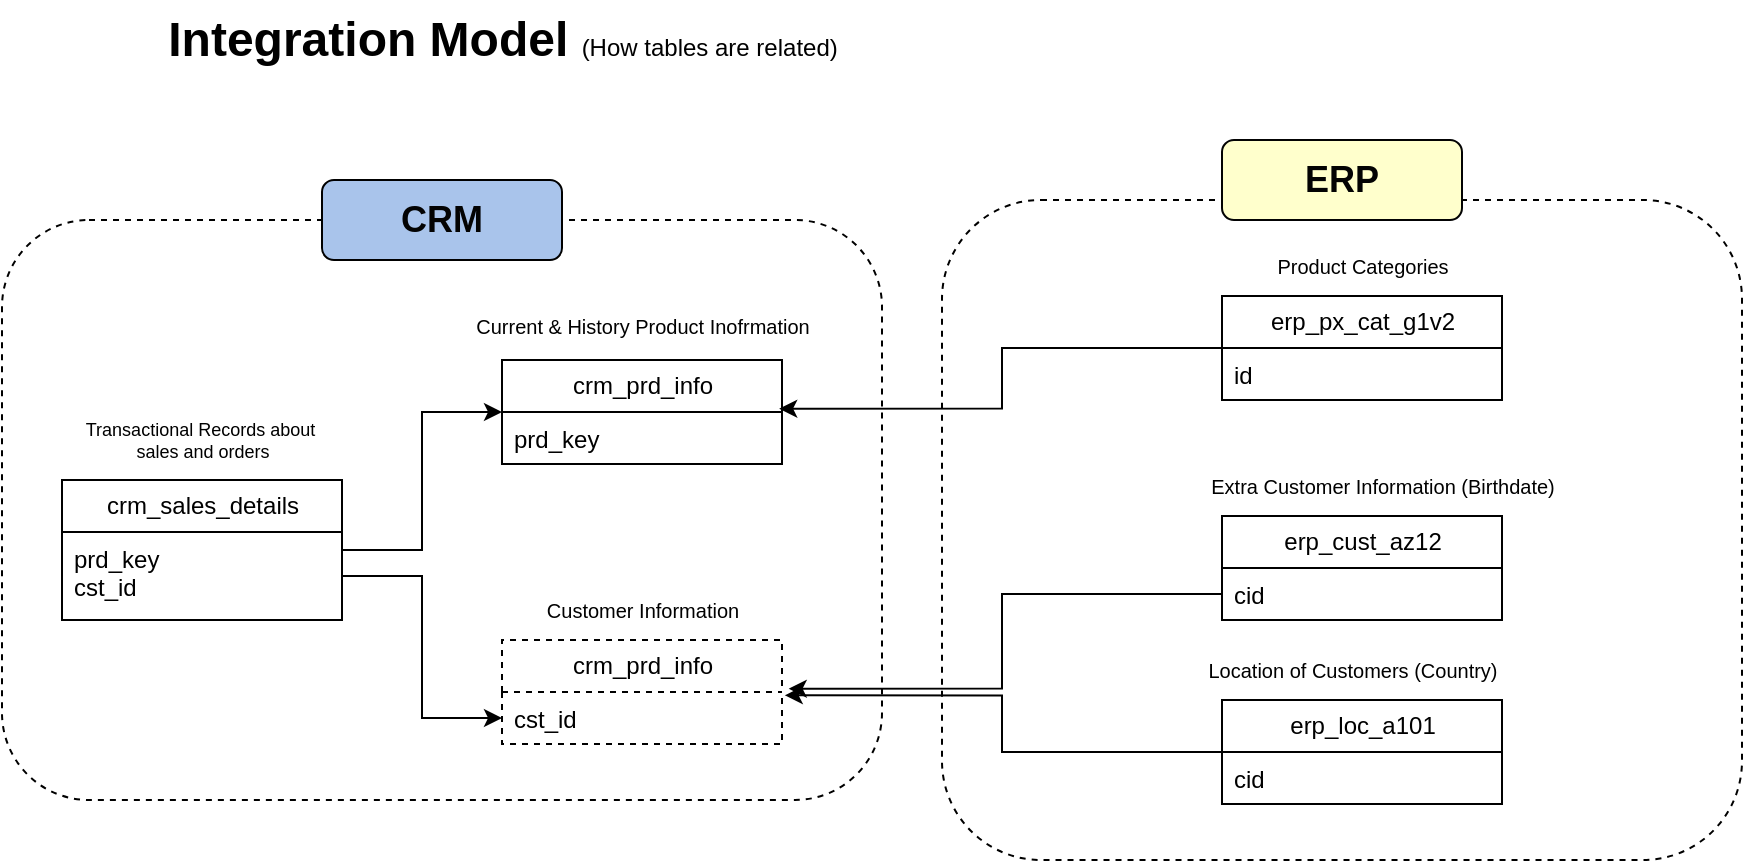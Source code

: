 <mxfile version="28.1.2">
  <diagram name="Page-1" id="GrkqH6zUQo935JGeTeAD">
    <mxGraphModel dx="1622" dy="501" grid="1" gridSize="10" guides="1" tooltips="1" connect="1" arrows="1" fold="1" page="1" pageScale="1" pageWidth="850" pageHeight="1100" math="0" shadow="0">
      <root>
        <mxCell id="0" />
        <mxCell id="1" parent="0" />
        <mxCell id="05mpoEOhicNY9tlORV_2-1" value="&lt;b&gt;&lt;font style=&quot;font-size: 24px;&quot;&gt;Integration Model &lt;/font&gt;&lt;/b&gt;(How tables are related)" style="text;html=1;align=center;verticalAlign=middle;resizable=0;points=[];autosize=1;strokeColor=none;fillColor=none;" vertex="1" parent="1">
          <mxGeometry x="-140" width="360" height="40" as="geometry" />
        </mxCell>
        <mxCell id="05mpoEOhicNY9tlORV_2-21" value="crm_prd_info" style="swimlane;fontStyle=0;childLayout=stackLayout;horizontal=1;startSize=26;fillColor=none;horizontalStack=0;resizeParent=1;resizeParentMax=0;resizeLast=0;collapsible=1;marginBottom=0;html=1;" vertex="1" parent="1">
          <mxGeometry x="40" y="180" width="140" height="52" as="geometry" />
        </mxCell>
        <mxCell id="05mpoEOhicNY9tlORV_2-22" value="prd_key" style="text;strokeColor=none;fillColor=none;align=left;verticalAlign=top;spacingLeft=4;spacingRight=4;overflow=hidden;rotatable=0;points=[[0,0.5],[1,0.5]];portConstraint=eastwest;whiteSpace=wrap;html=1;" vertex="1" parent="05mpoEOhicNY9tlORV_2-21">
          <mxGeometry y="26" width="140" height="26" as="geometry" />
        </mxCell>
        <mxCell id="05mpoEOhicNY9tlORV_2-25" value="crm_prd_info" style="swimlane;fontStyle=0;childLayout=stackLayout;horizontal=1;startSize=26;fillColor=none;horizontalStack=0;resizeParent=1;resizeParentMax=0;resizeLast=0;collapsible=1;marginBottom=0;html=1;dashed=1;" vertex="1" parent="1">
          <mxGeometry x="40" y="320" width="140" height="52" as="geometry" />
        </mxCell>
        <mxCell id="05mpoEOhicNY9tlORV_2-26" value="cst_id" style="text;strokeColor=none;fillColor=none;align=left;verticalAlign=top;spacingLeft=4;spacingRight=4;overflow=hidden;rotatable=0;points=[[0,0.5],[1,0.5]];portConstraint=eastwest;whiteSpace=wrap;html=1;dashed=1;" vertex="1" parent="05mpoEOhicNY9tlORV_2-25">
          <mxGeometry y="26" width="140" height="26" as="geometry" />
        </mxCell>
        <mxCell id="05mpoEOhicNY9tlORV_2-33" style="edgeStyle=orthogonalEdgeStyle;rounded=0;orthogonalLoop=1;jettySize=auto;html=1;entryX=0;entryY=0.5;entryDx=0;entryDy=0;" edge="1" parent="1" source="05mpoEOhicNY9tlORV_2-27" target="05mpoEOhicNY9tlORV_2-21">
          <mxGeometry relative="1" as="geometry" />
        </mxCell>
        <mxCell id="05mpoEOhicNY9tlORV_2-27" value="crm_sales_details" style="swimlane;fontStyle=0;childLayout=stackLayout;horizontal=1;startSize=26;fillColor=none;horizontalStack=0;resizeParent=1;resizeParentMax=0;resizeLast=0;collapsible=1;marginBottom=0;html=1;" vertex="1" parent="1">
          <mxGeometry x="-180" y="240" width="140" height="70" as="geometry" />
        </mxCell>
        <mxCell id="05mpoEOhicNY9tlORV_2-28" value="&lt;div&gt;prd_key&lt;/div&gt;cst_id" style="text;strokeColor=none;fillColor=none;align=left;verticalAlign=top;spacingLeft=4;spacingRight=4;overflow=hidden;rotatable=0;points=[[0,0.5],[1,0.5]];portConstraint=eastwest;whiteSpace=wrap;html=1;" vertex="1" parent="05mpoEOhicNY9tlORV_2-27">
          <mxGeometry y="26" width="140" height="44" as="geometry" />
        </mxCell>
        <mxCell id="05mpoEOhicNY9tlORV_2-29" value="Transactional Records about&amp;nbsp;&lt;div&gt;sales and orders&lt;/div&gt;" style="text;html=1;align=center;verticalAlign=middle;resizable=0;points=[];autosize=1;strokeColor=none;fillColor=none;fontSize=9;" vertex="1" parent="1">
          <mxGeometry x="-180" y="200" width="140" height="40" as="geometry" />
        </mxCell>
        <mxCell id="05mpoEOhicNY9tlORV_2-31" value="erp_px_cat_g1v2" style="swimlane;fontStyle=0;childLayout=stackLayout;horizontal=1;startSize=26;fillColor=none;horizontalStack=0;resizeParent=1;resizeParentMax=0;resizeLast=0;collapsible=1;marginBottom=0;html=1;" vertex="1" parent="1">
          <mxGeometry x="400" y="148" width="140" height="52" as="geometry" />
        </mxCell>
        <mxCell id="05mpoEOhicNY9tlORV_2-32" value="id" style="text;strokeColor=none;fillColor=none;align=left;verticalAlign=top;spacingLeft=4;spacingRight=4;overflow=hidden;rotatable=0;points=[[0,0.5],[1,0.5]];portConstraint=eastwest;whiteSpace=wrap;html=1;" vertex="1" parent="05mpoEOhicNY9tlORV_2-31">
          <mxGeometry y="26" width="140" height="26" as="geometry" />
        </mxCell>
        <mxCell id="05mpoEOhicNY9tlORV_2-34" style="edgeStyle=orthogonalEdgeStyle;rounded=0;orthogonalLoop=1;jettySize=auto;html=1;exitX=1;exitY=0.5;exitDx=0;exitDy=0;entryX=0;entryY=0.5;entryDx=0;entryDy=0;" edge="1" parent="1" source="05mpoEOhicNY9tlORV_2-28" target="05mpoEOhicNY9tlORV_2-26">
          <mxGeometry relative="1" as="geometry" />
        </mxCell>
        <mxCell id="05mpoEOhicNY9tlORV_2-35" value="erp_cust_az12" style="swimlane;fontStyle=0;childLayout=stackLayout;horizontal=1;startSize=26;fillColor=none;horizontalStack=0;resizeParent=1;resizeParentMax=0;resizeLast=0;collapsible=1;marginBottom=0;html=1;" vertex="1" parent="1">
          <mxGeometry x="400" y="258" width="140" height="52" as="geometry" />
        </mxCell>
        <mxCell id="05mpoEOhicNY9tlORV_2-36" value="cid" style="text;strokeColor=none;fillColor=none;align=left;verticalAlign=top;spacingLeft=4;spacingRight=4;overflow=hidden;rotatable=0;points=[[0,0.5],[1,0.5]];portConstraint=eastwest;whiteSpace=wrap;html=1;" vertex="1" parent="05mpoEOhicNY9tlORV_2-35">
          <mxGeometry y="26" width="140" height="26" as="geometry" />
        </mxCell>
        <mxCell id="05mpoEOhicNY9tlORV_2-37" value="erp_loc_a101" style="swimlane;fontStyle=0;childLayout=stackLayout;horizontal=1;startSize=26;fillColor=none;horizontalStack=0;resizeParent=1;resizeParentMax=0;resizeLast=0;collapsible=1;marginBottom=0;html=1;" vertex="1" parent="1">
          <mxGeometry x="400" y="350" width="140" height="52" as="geometry" />
        </mxCell>
        <mxCell id="05mpoEOhicNY9tlORV_2-38" value="cid" style="text;strokeColor=none;fillColor=none;align=left;verticalAlign=top;spacingLeft=4;spacingRight=4;overflow=hidden;rotatable=0;points=[[0,0.5],[1,0.5]];portConstraint=eastwest;whiteSpace=wrap;html=1;" vertex="1" parent="05mpoEOhicNY9tlORV_2-37">
          <mxGeometry y="26" width="140" height="26" as="geometry" />
        </mxCell>
        <mxCell id="05mpoEOhicNY9tlORV_2-39" style="edgeStyle=orthogonalEdgeStyle;rounded=0;orthogonalLoop=1;jettySize=auto;html=1;exitX=0;exitY=0.5;exitDx=0;exitDy=0;entryX=0.99;entryY=-0.064;entryDx=0;entryDy=0;entryPerimeter=0;" edge="1" parent="1" source="05mpoEOhicNY9tlORV_2-31" target="05mpoEOhicNY9tlORV_2-22">
          <mxGeometry relative="1" as="geometry" />
        </mxCell>
        <mxCell id="05mpoEOhicNY9tlORV_2-40" style="edgeStyle=orthogonalEdgeStyle;rounded=0;orthogonalLoop=1;jettySize=auto;html=1;entryX=1.024;entryY=-0.064;entryDx=0;entryDy=0;entryPerimeter=0;" edge="1" parent="1" source="05mpoEOhicNY9tlORV_2-36" target="05mpoEOhicNY9tlORV_2-26">
          <mxGeometry relative="1" as="geometry" />
        </mxCell>
        <mxCell id="05mpoEOhicNY9tlORV_2-42" style="edgeStyle=orthogonalEdgeStyle;rounded=0;orthogonalLoop=1;jettySize=auto;html=1;entryX=1.01;entryY=0.064;entryDx=0;entryDy=0;entryPerimeter=0;" edge="1" parent="1" source="05mpoEOhicNY9tlORV_2-37" target="05mpoEOhicNY9tlORV_2-26">
          <mxGeometry relative="1" as="geometry" />
        </mxCell>
        <mxCell id="05mpoEOhicNY9tlORV_2-43" value="Current &amp;amp; History Product Inofrmation" style="text;html=1;align=center;verticalAlign=middle;resizable=0;points=[];autosize=1;strokeColor=none;fillColor=none;fontSize=10;" vertex="1" parent="1">
          <mxGeometry x="15" y="148" width="190" height="30" as="geometry" />
        </mxCell>
        <mxCell id="05mpoEOhicNY9tlORV_2-44" value="Customer Information" style="text;html=1;align=center;verticalAlign=middle;resizable=0;points=[];autosize=1;strokeColor=none;fillColor=none;fontSize=10;" vertex="1" parent="1">
          <mxGeometry x="50" y="290" width="120" height="30" as="geometry" />
        </mxCell>
        <mxCell id="05mpoEOhicNY9tlORV_2-45" value="Product Categories" style="text;html=1;align=center;verticalAlign=middle;resizable=0;points=[];autosize=1;strokeColor=none;fillColor=none;fontSize=10;" vertex="1" parent="1">
          <mxGeometry x="415" y="118" width="110" height="30" as="geometry" />
        </mxCell>
        <mxCell id="05mpoEOhicNY9tlORV_2-46" value="&lt;font style=&quot;font-size: 10px;&quot;&gt;Extra Customer Information (Birthdate)&lt;/font&gt;" style="text;html=1;align=center;verticalAlign=middle;resizable=0;points=[];autosize=1;strokeColor=none;fillColor=none;" vertex="1" parent="1">
          <mxGeometry x="380" y="228" width="200" height="30" as="geometry" />
        </mxCell>
        <mxCell id="05mpoEOhicNY9tlORV_2-47" value="Location of Customers (Country)" style="text;html=1;align=center;verticalAlign=middle;resizable=0;points=[];autosize=1;strokeColor=none;fillColor=none;fontSize=10;" vertex="1" parent="1">
          <mxGeometry x="380" y="320" width="170" height="30" as="geometry" />
        </mxCell>
        <mxCell id="05mpoEOhicNY9tlORV_2-49" value="" style="rounded=1;whiteSpace=wrap;html=1;fillColor=none;dashed=1;" vertex="1" parent="1">
          <mxGeometry x="-210" y="110" width="440" height="290" as="geometry" />
        </mxCell>
        <mxCell id="05mpoEOhicNY9tlORV_2-50" value="" style="rounded=1;whiteSpace=wrap;html=1;fillColor=none;dashed=1;" vertex="1" parent="1">
          <mxGeometry x="260" y="100" width="400" height="330" as="geometry" />
        </mxCell>
        <mxCell id="05mpoEOhicNY9tlORV_2-51" value="&lt;b&gt;&lt;font style=&quot;font-size: 18px;&quot;&gt;CRM&lt;/font&gt;&lt;/b&gt;" style="rounded=1;whiteSpace=wrap;html=1;fillColor=#A9C4EB;fontColor=#030303;" vertex="1" parent="1">
          <mxGeometry x="-50" y="90" width="120" height="40" as="geometry" />
        </mxCell>
        <mxCell id="05mpoEOhicNY9tlORV_2-52" value="&lt;b&gt;&lt;font style=&quot;font-size: 18px; color: rgb(3, 3, 3);&quot;&gt;ERP&lt;/font&gt;&lt;/b&gt;" style="rounded=1;whiteSpace=wrap;html=1;fillColor=#FFFFCC;strokeColor=#030303;" vertex="1" parent="1">
          <mxGeometry x="400" y="70" width="120" height="40" as="geometry" />
        </mxCell>
      </root>
    </mxGraphModel>
  </diagram>
</mxfile>
